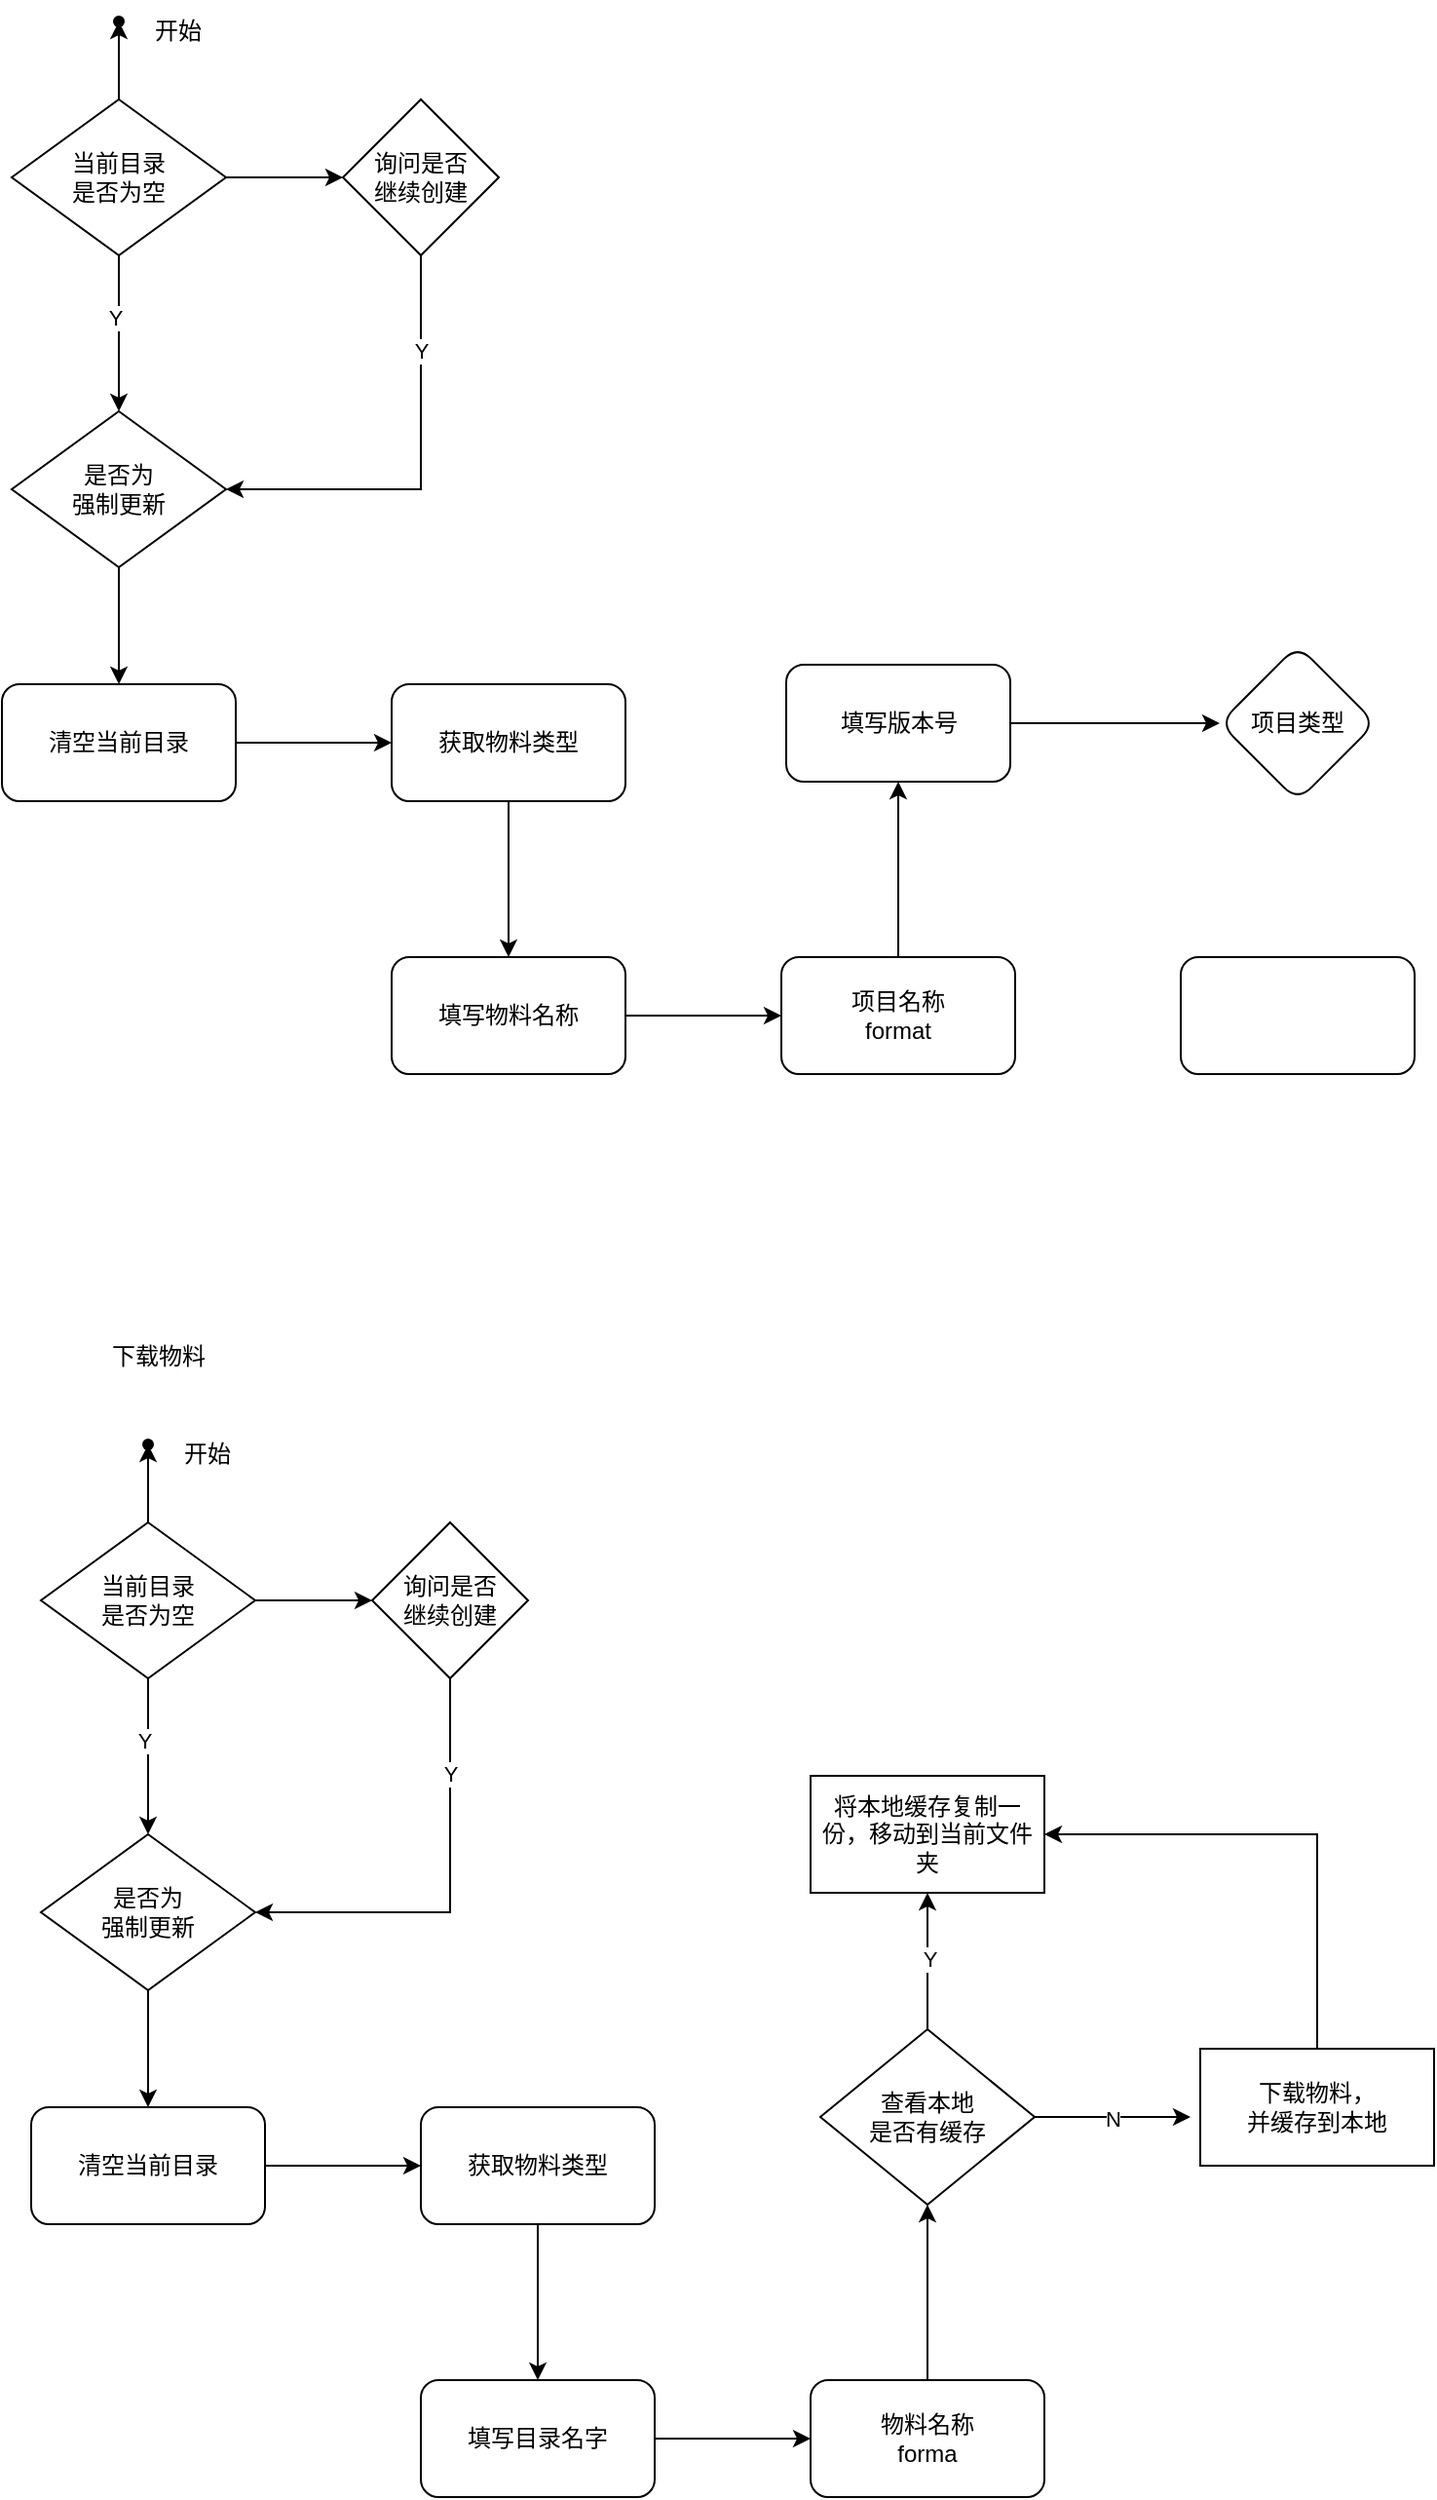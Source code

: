 <mxfile version="20.8.20" type="device"><diagram name="第 1 页" id="iro97GxwS_xEUklSWrAa"><mxGraphModel dx="1314" dy="783" grid="1" gridSize="10" guides="1" tooltips="1" connect="1" arrows="1" fold="1" page="1" pageScale="1" pageWidth="827" pageHeight="1169" math="0" shadow="0"><root><mxCell id="0"/><mxCell id="1" parent="0"/><mxCell id="gQOjVRHfvQnSekosGZ7e-3" value="" style="edgeStyle=orthogonalEdgeStyle;rounded=0;orthogonalLoop=1;jettySize=auto;html=1;" parent="1" source="gQOjVRHfvQnSekosGZ7e-1" target="gQOjVRHfvQnSekosGZ7e-2" edge="1"><mxGeometry relative="1" as="geometry"/></mxCell><mxCell id="gQOjVRHfvQnSekosGZ7e-8" value="" style="edgeStyle=orthogonalEdgeStyle;rounded=0;orthogonalLoop=1;jettySize=auto;html=1;" parent="1" source="gQOjVRHfvQnSekosGZ7e-1" target="gQOjVRHfvQnSekosGZ7e-7" edge="1"><mxGeometry relative="1" as="geometry"/></mxCell><mxCell id="gQOjVRHfvQnSekosGZ7e-10" value="" style="edgeStyle=orthogonalEdgeStyle;rounded=0;orthogonalLoop=1;jettySize=auto;html=1;" parent="1" source="gQOjVRHfvQnSekosGZ7e-1" target="gQOjVRHfvQnSekosGZ7e-9" edge="1"><mxGeometry relative="1" as="geometry"/></mxCell><mxCell id="gQOjVRHfvQnSekosGZ7e-21" value="Y" style="edgeLabel;html=1;align=center;verticalAlign=middle;resizable=0;points=[];" parent="gQOjVRHfvQnSekosGZ7e-10" vertex="1" connectable="0"><mxGeometry x="-0.201" y="-2" relative="1" as="geometry"><mxPoint as="offset"/></mxGeometry></mxCell><mxCell id="gQOjVRHfvQnSekosGZ7e-1" value="当前目录&lt;br&gt;是否为空" style="rhombus;whiteSpace=wrap;html=1;" parent="1" vertex="1"><mxGeometry x="30" y="50" width="110" height="80" as="geometry"/></mxCell><mxCell id="gQOjVRHfvQnSekosGZ7e-2" value="" style="shape=waypoint;sketch=0;size=6;pointerEvents=1;points=[];fillColor=default;resizable=0;rotatable=0;perimeter=centerPerimeter;snapToPoint=1;" parent="1" vertex="1"><mxGeometry x="75" width="20" height="20" as="geometry"/></mxCell><mxCell id="gQOjVRHfvQnSekosGZ7e-4" value="开始" style="text;html=1;align=center;verticalAlign=middle;resizable=0;points=[];autosize=1;strokeColor=none;fillColor=none;" parent="1" vertex="1"><mxGeometry x="90" width="50" height="30" as="geometry"/></mxCell><mxCell id="gQOjVRHfvQnSekosGZ7e-18" style="edgeStyle=orthogonalEdgeStyle;rounded=0;orthogonalLoop=1;jettySize=auto;html=1;entryX=1;entryY=0.5;entryDx=0;entryDy=0;" parent="1" source="gQOjVRHfvQnSekosGZ7e-7" target="gQOjVRHfvQnSekosGZ7e-9" edge="1"><mxGeometry relative="1" as="geometry"><Array as="points"><mxPoint x="240" y="250"/></Array></mxGeometry></mxCell><mxCell id="gQOjVRHfvQnSekosGZ7e-20" value="Y" style="edgeLabel;html=1;align=center;verticalAlign=middle;resizable=0;points=[];" parent="gQOjVRHfvQnSekosGZ7e-18" vertex="1" connectable="0"><mxGeometry x="-0.553" relative="1" as="geometry"><mxPoint as="offset"/></mxGeometry></mxCell><mxCell id="gQOjVRHfvQnSekosGZ7e-7" value="询问是否&lt;br&gt;继续创建" style="rhombus;whiteSpace=wrap;html=1;" parent="1" vertex="1"><mxGeometry x="200" y="50" width="80" height="80" as="geometry"/></mxCell><mxCell id="gQOjVRHfvQnSekosGZ7e-23" value="" style="edgeStyle=orthogonalEdgeStyle;rounded=0;orthogonalLoop=1;jettySize=auto;html=1;" parent="1" source="gQOjVRHfvQnSekosGZ7e-9" target="gQOjVRHfvQnSekosGZ7e-22" edge="1"><mxGeometry relative="1" as="geometry"/></mxCell><mxCell id="gQOjVRHfvQnSekosGZ7e-9" value="是否为&lt;br&gt;强制更新" style="rhombus;whiteSpace=wrap;html=1;" parent="1" vertex="1"><mxGeometry x="30" y="210" width="110" height="80" as="geometry"/></mxCell><mxCell id="gQOjVRHfvQnSekosGZ7e-25" value="" style="edgeStyle=orthogonalEdgeStyle;rounded=0;orthogonalLoop=1;jettySize=auto;html=1;" parent="1" source="gQOjVRHfvQnSekosGZ7e-22" target="gQOjVRHfvQnSekosGZ7e-24" edge="1"><mxGeometry relative="1" as="geometry"/></mxCell><mxCell id="gQOjVRHfvQnSekosGZ7e-22" value="清空当前目录" style="rounded=1;whiteSpace=wrap;html=1;" parent="1" vertex="1"><mxGeometry x="25" y="350" width="120" height="60" as="geometry"/></mxCell><mxCell id="gQOjVRHfvQnSekosGZ7e-27" value="" style="edgeStyle=orthogonalEdgeStyle;rounded=0;orthogonalLoop=1;jettySize=auto;html=1;" parent="1" source="gQOjVRHfvQnSekosGZ7e-24" target="gQOjVRHfvQnSekosGZ7e-26" edge="1"><mxGeometry relative="1" as="geometry"/></mxCell><mxCell id="gQOjVRHfvQnSekosGZ7e-24" value="获取物料类型" style="rounded=1;whiteSpace=wrap;html=1;" parent="1" vertex="1"><mxGeometry x="225" y="350" width="120" height="60" as="geometry"/></mxCell><mxCell id="gQOjVRHfvQnSekosGZ7e-29" value="" style="edgeStyle=orthogonalEdgeStyle;rounded=0;orthogonalLoop=1;jettySize=auto;html=1;" parent="1" source="gQOjVRHfvQnSekosGZ7e-26" target="gQOjVRHfvQnSekosGZ7e-28" edge="1"><mxGeometry relative="1" as="geometry"/></mxCell><mxCell id="gQOjVRHfvQnSekosGZ7e-26" value="填写物料名称" style="rounded=1;whiteSpace=wrap;html=1;" parent="1" vertex="1"><mxGeometry x="225" y="490" width="120" height="60" as="geometry"/></mxCell><mxCell id="gQOjVRHfvQnSekosGZ7e-33" value="" style="edgeStyle=orthogonalEdgeStyle;rounded=0;orthogonalLoop=1;jettySize=auto;html=1;" parent="1" source="gQOjVRHfvQnSekosGZ7e-28" target="gQOjVRHfvQnSekosGZ7e-31" edge="1"><mxGeometry relative="1" as="geometry"/></mxCell><mxCell id="gQOjVRHfvQnSekosGZ7e-28" value="项目名称&lt;br&gt;format" style="rounded=1;whiteSpace=wrap;html=1;" parent="1" vertex="1"><mxGeometry x="425" y="490" width="120" height="60" as="geometry"/></mxCell><mxCell id="gQOjVRHfvQnSekosGZ7e-35" value="" style="edgeStyle=orthogonalEdgeStyle;rounded=0;orthogonalLoop=1;jettySize=auto;html=1;" parent="1" source="gQOjVRHfvQnSekosGZ7e-31" target="gQOjVRHfvQnSekosGZ7e-34" edge="1"><mxGeometry relative="1" as="geometry"/></mxCell><mxCell id="gQOjVRHfvQnSekosGZ7e-31" value="填写版本号" style="rounded=1;whiteSpace=wrap;html=1;" parent="1" vertex="1"><mxGeometry x="427.5" y="340" width="115" height="60" as="geometry"/></mxCell><mxCell id="gQOjVRHfvQnSekosGZ7e-34" value="项目类型" style="rhombus;whiteSpace=wrap;html=1;rounded=1;" parent="1" vertex="1"><mxGeometry x="650" y="330" width="80" height="80" as="geometry"/></mxCell><mxCell id="gQOjVRHfvQnSekosGZ7e-36" value="" style="rounded=1;whiteSpace=wrap;html=1;" parent="1" vertex="1"><mxGeometry x="630" y="490" width="120" height="60" as="geometry"/></mxCell><mxCell id="gQOjVRHfvQnSekosGZ7e-61" value="" style="edgeStyle=orthogonalEdgeStyle;rounded=0;orthogonalLoop=1;jettySize=auto;html=1;" parent="1" source="gQOjVRHfvQnSekosGZ7e-65" target="gQOjVRHfvQnSekosGZ7e-66" edge="1"><mxGeometry relative="1" as="geometry"/></mxCell><mxCell id="gQOjVRHfvQnSekosGZ7e-62" value="" style="edgeStyle=orthogonalEdgeStyle;rounded=0;orthogonalLoop=1;jettySize=auto;html=1;" parent="1" source="gQOjVRHfvQnSekosGZ7e-65" target="gQOjVRHfvQnSekosGZ7e-70" edge="1"><mxGeometry relative="1" as="geometry"/></mxCell><mxCell id="gQOjVRHfvQnSekosGZ7e-63" value="" style="edgeStyle=orthogonalEdgeStyle;rounded=0;orthogonalLoop=1;jettySize=auto;html=1;" parent="1" source="gQOjVRHfvQnSekosGZ7e-65" target="gQOjVRHfvQnSekosGZ7e-72" edge="1"><mxGeometry relative="1" as="geometry"/></mxCell><mxCell id="gQOjVRHfvQnSekosGZ7e-64" value="Y" style="edgeLabel;html=1;align=center;verticalAlign=middle;resizable=0;points=[];" parent="gQOjVRHfvQnSekosGZ7e-63" vertex="1" connectable="0"><mxGeometry x="-0.201" y="-2" relative="1" as="geometry"><mxPoint as="offset"/></mxGeometry></mxCell><mxCell id="gQOjVRHfvQnSekosGZ7e-65" value="当前目录&lt;br&gt;是否为空" style="rhombus;whiteSpace=wrap;html=1;" parent="1" vertex="1"><mxGeometry x="45" y="780" width="110" height="80" as="geometry"/></mxCell><mxCell id="gQOjVRHfvQnSekosGZ7e-66" value="" style="shape=waypoint;sketch=0;size=6;pointerEvents=1;points=[];fillColor=default;resizable=0;rotatable=0;perimeter=centerPerimeter;snapToPoint=1;" parent="1" vertex="1"><mxGeometry x="90" y="730" width="20" height="20" as="geometry"/></mxCell><mxCell id="gQOjVRHfvQnSekosGZ7e-67" value="开始" style="text;html=1;align=center;verticalAlign=middle;resizable=0;points=[];autosize=1;strokeColor=none;fillColor=none;" parent="1" vertex="1"><mxGeometry x="105" y="730" width="50" height="30" as="geometry"/></mxCell><mxCell id="gQOjVRHfvQnSekosGZ7e-68" style="edgeStyle=orthogonalEdgeStyle;rounded=0;orthogonalLoop=1;jettySize=auto;html=1;entryX=1;entryY=0.5;entryDx=0;entryDy=0;" parent="1" source="gQOjVRHfvQnSekosGZ7e-70" target="gQOjVRHfvQnSekosGZ7e-72" edge="1"><mxGeometry relative="1" as="geometry"><Array as="points"><mxPoint x="255" y="980"/></Array></mxGeometry></mxCell><mxCell id="gQOjVRHfvQnSekosGZ7e-69" value="Y" style="edgeLabel;html=1;align=center;verticalAlign=middle;resizable=0;points=[];" parent="gQOjVRHfvQnSekosGZ7e-68" vertex="1" connectable="0"><mxGeometry x="-0.553" relative="1" as="geometry"><mxPoint as="offset"/></mxGeometry></mxCell><mxCell id="gQOjVRHfvQnSekosGZ7e-70" value="询问是否&lt;br&gt;继续创建" style="rhombus;whiteSpace=wrap;html=1;" parent="1" vertex="1"><mxGeometry x="215" y="780" width="80" height="80" as="geometry"/></mxCell><mxCell id="gQOjVRHfvQnSekosGZ7e-71" value="" style="edgeStyle=orthogonalEdgeStyle;rounded=0;orthogonalLoop=1;jettySize=auto;html=1;" parent="1" source="gQOjVRHfvQnSekosGZ7e-72" target="gQOjVRHfvQnSekosGZ7e-74" edge="1"><mxGeometry relative="1" as="geometry"/></mxCell><mxCell id="gQOjVRHfvQnSekosGZ7e-72" value="是否为&lt;br&gt;强制更新" style="rhombus;whiteSpace=wrap;html=1;" parent="1" vertex="1"><mxGeometry x="45" y="940" width="110" height="80" as="geometry"/></mxCell><mxCell id="gQOjVRHfvQnSekosGZ7e-73" value="" style="edgeStyle=orthogonalEdgeStyle;rounded=0;orthogonalLoop=1;jettySize=auto;html=1;" parent="1" source="gQOjVRHfvQnSekosGZ7e-74" target="gQOjVRHfvQnSekosGZ7e-76" edge="1"><mxGeometry relative="1" as="geometry"/></mxCell><mxCell id="gQOjVRHfvQnSekosGZ7e-74" value="清空当前目录" style="rounded=1;whiteSpace=wrap;html=1;" parent="1" vertex="1"><mxGeometry x="40" y="1080" width="120" height="60" as="geometry"/></mxCell><mxCell id="gQOjVRHfvQnSekosGZ7e-75" value="" style="edgeStyle=orthogonalEdgeStyle;rounded=0;orthogonalLoop=1;jettySize=auto;html=1;" parent="1" source="gQOjVRHfvQnSekosGZ7e-76" target="gQOjVRHfvQnSekosGZ7e-78" edge="1"><mxGeometry relative="1" as="geometry"/></mxCell><mxCell id="gQOjVRHfvQnSekosGZ7e-76" value="获取物料类型" style="rounded=1;whiteSpace=wrap;html=1;" parent="1" vertex="1"><mxGeometry x="240" y="1080" width="120" height="60" as="geometry"/></mxCell><mxCell id="gQOjVRHfvQnSekosGZ7e-77" value="" style="edgeStyle=orthogonalEdgeStyle;rounded=0;orthogonalLoop=1;jettySize=auto;html=1;" parent="1" source="gQOjVRHfvQnSekosGZ7e-78" target="gQOjVRHfvQnSekosGZ7e-80" edge="1"><mxGeometry relative="1" as="geometry"/></mxCell><mxCell id="gQOjVRHfvQnSekosGZ7e-78" value="填写目录名字" style="rounded=1;whiteSpace=wrap;html=1;" parent="1" vertex="1"><mxGeometry x="240" y="1220" width="120" height="60" as="geometry"/></mxCell><mxCell id="gQOjVRHfvQnSekosGZ7e-79" value="" style="edgeStyle=orthogonalEdgeStyle;rounded=0;orthogonalLoop=1;jettySize=auto;html=1;" parent="1" source="gQOjVRHfvQnSekosGZ7e-80" edge="1"><mxGeometry relative="1" as="geometry"><mxPoint x="500" y="1130.0" as="targetPoint"/></mxGeometry></mxCell><mxCell id="gQOjVRHfvQnSekosGZ7e-80" value="物料名称&lt;br&gt;forma" style="rounded=1;whiteSpace=wrap;html=1;" parent="1" vertex="1"><mxGeometry x="440" y="1220" width="120" height="60" as="geometry"/></mxCell><mxCell id="gQOjVRHfvQnSekosGZ7e-85" value="下载物料" style="text;html=1;align=center;verticalAlign=middle;resizable=0;points=[];autosize=1;strokeColor=none;fillColor=none;" parent="1" vertex="1"><mxGeometry x="70" y="680" width="70" height="30" as="geometry"/></mxCell><mxCell id="gQOjVRHfvQnSekosGZ7e-90" value="N" style="edgeStyle=orthogonalEdgeStyle;rounded=0;orthogonalLoop=1;jettySize=auto;html=1;" parent="1" source="gQOjVRHfvQnSekosGZ7e-87" edge="1"><mxGeometry relative="1" as="geometry"><mxPoint x="635" y="1085" as="targetPoint"/></mxGeometry></mxCell><mxCell id="gQOjVRHfvQnSekosGZ7e-92" value="" style="edgeStyle=orthogonalEdgeStyle;rounded=0;orthogonalLoop=1;jettySize=auto;html=1;" parent="1" source="gQOjVRHfvQnSekosGZ7e-87" target="gQOjVRHfvQnSekosGZ7e-91" edge="1"><mxGeometry relative="1" as="geometry"/></mxCell><mxCell id="gQOjVRHfvQnSekosGZ7e-93" value="Y" style="edgeLabel;html=1;align=center;verticalAlign=middle;resizable=0;points=[];" parent="gQOjVRHfvQnSekosGZ7e-92" vertex="1" connectable="0"><mxGeometry x="0.043" y="-1" relative="1" as="geometry"><mxPoint as="offset"/></mxGeometry></mxCell><mxCell id="gQOjVRHfvQnSekosGZ7e-87" value="查看本地&lt;br&gt;是否有缓存" style="rhombus;whiteSpace=wrap;html=1;" parent="1" vertex="1"><mxGeometry x="445" y="1040" width="110" height="90" as="geometry"/></mxCell><mxCell id="gQOjVRHfvQnSekosGZ7e-91" value="将本地缓存复制一份，移动到当前文件夹" style="whiteSpace=wrap;html=1;" parent="1" vertex="1"><mxGeometry x="440" y="910" width="120" height="60" as="geometry"/></mxCell><mxCell id="gQOjVRHfvQnSekosGZ7e-96" style="edgeStyle=orthogonalEdgeStyle;rounded=0;orthogonalLoop=1;jettySize=auto;html=1;entryX=1;entryY=0.5;entryDx=0;entryDy=0;" parent="1" source="gQOjVRHfvQnSekosGZ7e-95" target="gQOjVRHfvQnSekosGZ7e-91" edge="1"><mxGeometry relative="1" as="geometry"><Array as="points"><mxPoint x="700" y="940"/></Array></mxGeometry></mxCell><mxCell id="gQOjVRHfvQnSekosGZ7e-95" value="下载物料，&lt;br style=&quot;border-color: var(--border-color);&quot;&gt;并缓存到本地" style="whiteSpace=wrap;html=1;" parent="1" vertex="1"><mxGeometry x="640" y="1050" width="120" height="60" as="geometry"/></mxCell></root></mxGraphModel></diagram></mxfile>